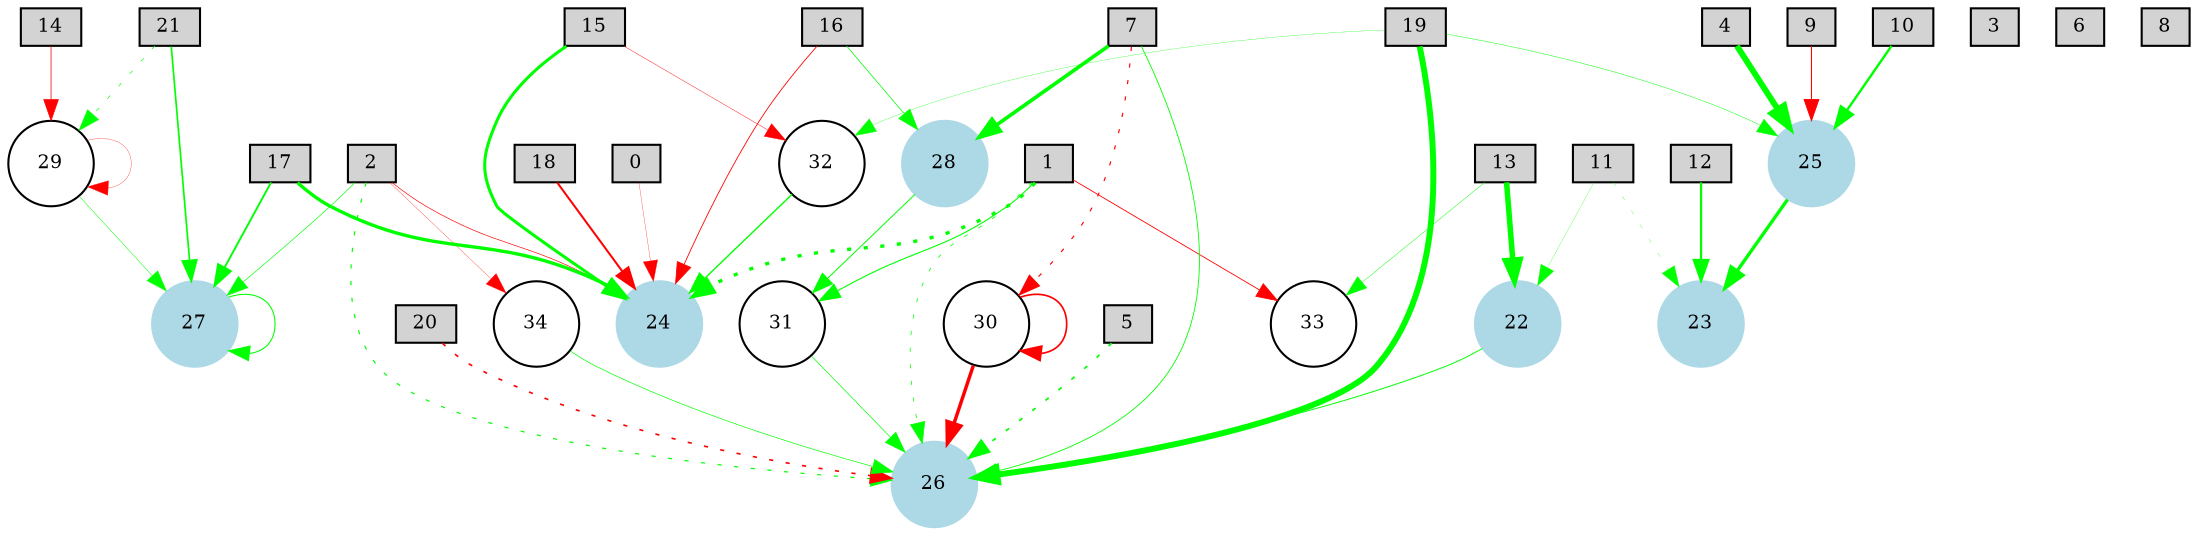 digraph {
	node [fontsize=9 height=0.2 shape=circle width=0.2]
		0 [shape=box style=filled]
		1 [shape=box style=filled]
		2 [shape=box style=filled]
		3 [shape=box style=filled]
		4 [shape=box style=filled]
		5 [shape=box style=filled]
		6 [shape=box style=filled]
		7 [shape=box style=filled]
		8 [shape=box style=filled]
		9 [shape=box style=filled]
		10 [shape=box style=filled]
		11 [shape=box style=filled]
		12 [shape=box style=filled]
		13 [shape=box style=filled]
		14 [shape=box style=filled]
		15 [shape=box style=filled]
		16 [shape=box style=filled]
		17 [shape=box style=filled]
		18 [shape=box style=filled]
		19 [shape=box style=filled]
		20 [shape=box style=filled]
		21 [shape=box style=filled]
		22 [color=lightblue style=filled]
		23 [color=lightblue style=filled]
		24 [color=lightblue style=filled]
		25 [color=lightblue style=filled]
		26 [color=lightblue style=filled]
		27 [color=lightblue style=filled]
		28 [color=lightblue style=filled]
			13 -> 22 [color=green penwidth=2.6553285081250917 style=solid]
			13 -> 33 [color=green penwidth=0.21387917169463871 style=solid]
			30 -> 26 [color=red penwidth=1.660076779568092 style=solid]
			1 -> 26 [color=green penwidth=0.3658080712458964 style=dotted]
			19 -> 26 [color=green penwidth=2.86076830885088 style=solid]
			22 -> 26 [color=green penwidth=0.4669645512371303 style=solid]
			15 -> 32 [color=red penwidth=0.20458320434007715 style=solid]
			1 -> 24 [color=green penwidth=1.618393204097405 style=dotted]
			31 -> 26 [color=green penwidth=0.32683759472390134 style=solid]
			16 -> 28 [color=green penwidth=0.35390118559129957 style=solid]
			25 -> 23 [color=green penwidth=1.6084600240952047 style=solid]
			11 -> 23 [color=green penwidth=0.15152348383470732 style=dotted]
			5 -> 26 [color=green penwidth=0.8209563695934511 style=dotted]
			2 -> 34 [color=red penwidth=0.13972890712566688 style=solid]
			16 -> 24 [color=red penwidth=0.4082674606509663 style=solid]
			1 -> 33 [color=red penwidth=0.4052991655772259 style=solid]
			2 -> 26 [color=green penwidth=0.5753944409312844 style=dotted]
			20 -> 26 [color=red penwidth=0.7883106754992847 style=dotted]
			21 -> 27 [color=green penwidth=0.807045953368256 style=solid]
			0 -> 24 [color=red penwidth=0.13819796560847836 style=solid]
			11 -> 22 [color=green penwidth=0.12937181416237425 style=solid]
			9 -> 25 [color=red penwidth=0.5159108939966466 style=solid]
			17 -> 24 [color=green penwidth=1.6200496919547285 style=solid]
			19 -> 25 [color=green penwidth=0.22794339915355907 style=solid]
			7 -> 28 [color=green penwidth=1.7684247864583165 style=solid]
			1 -> 31 [color=green penwidth=0.5227632691971876 style=solid]
			29 -> 27 [color=green penwidth=0.23939884602913888 style=solid]
			2 -> 27 [color=green penwidth=0.31444686206894945 style=solid]
			34 -> 26 [color=green penwidth=0.3252459654098668 style=solid]
			28 -> 31 [color=green penwidth=0.4774904434260473 style=solid]
			18 -> 24 [color=red penwidth=0.9661825099242864 style=solid]
			32 -> 24 [color=green penwidth=0.6627627120851389 style=solid]
			19 -> 32 [color=green penwidth=0.14544000859212308 style=solid]
			4 -> 25 [color=green penwidth=2.8732385321437723 style=solid]
			2 -> 24 [color=red penwidth=0.31249951756290023 style=solid]
			17 -> 27 [color=green penwidth=0.9114142069276463 style=solid]
			14 -> 29 [color=red penwidth=0.37196383525329635 style=solid]
			27 -> 27 [color=green penwidth=0.5143538673082629 style=solid]
			15 -> 24 [color=green penwidth=1.462757106455259 style=solid]
			29 -> 29 [color=red penwidth=0.1417480175699175 style=solid]
			7 -> 26 [color=green penwidth=0.41358661676987474 style=solid]
			21 -> 29 [color=green penwidth=0.3292232282642547 style=dotted]
			10 -> 25 [color=green penwidth=1.1606094574048715 style=solid]
			7 -> 30 [color=red penwidth=0.5598548943275806 style=dotted]
			30 -> 30 [color=red penwidth=0.8107244240079573 style=solid]
			12 -> 23 [color=green penwidth=1.0545417664139725 style=solid]
}